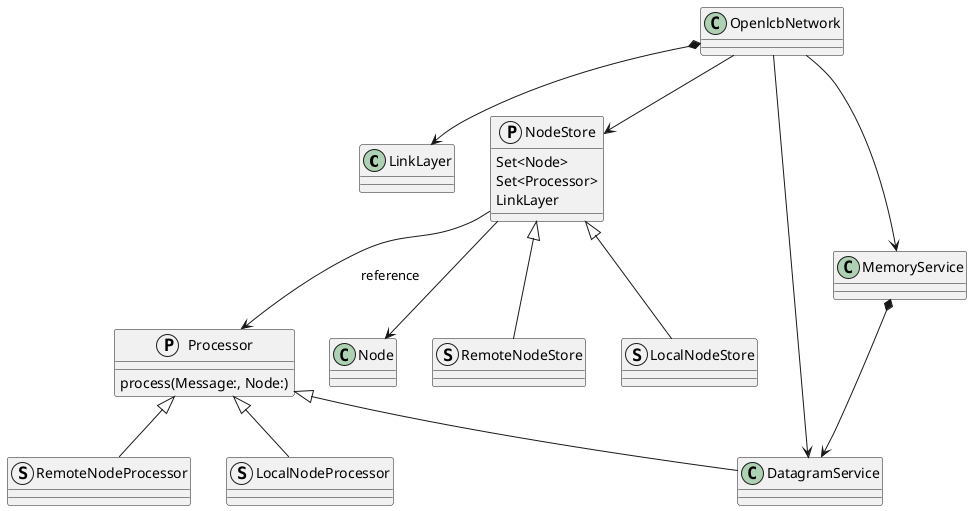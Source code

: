 @startuml

class LinkLayer

protocol Processor
Processor : process(Message:, Node:)

struct RemoteNodeProcessor
struct LocalNodeProcessor
Processor <|-- RemoteNodeProcessor
Processor <|-- LocalNodeProcessor

class Node

protocol NodeStore
NodeStore : Set<Node>
NodeStore : Set<Processor>
NodeStore : LinkLayer

struct RemoteNodeStore
NodeStore <|-- RemoteNodeStore
struct LocalNodeStore
NodeStore <|-- LocalNodeStore

class DatagramService
class MemoryService

NodeStore --> Node
NodeStore --> Processor : reference

class OpenlcbNetwork
OpenlcbNetwork *--> LinkLayer
OpenlcbNetwork --> NodeStore
OpenlcbNetwork --> DatagramService
OpenlcbNetwork --> MemoryService

Processor <|-- DatagramService

MemoryService *-->  DatagramService

@enduml
